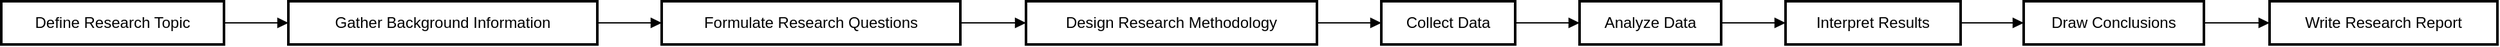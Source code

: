 <mxfile version="24.7.1" type="github">
  <diagram name="Page-1" id="l0VmbOukR-xUwD7H9Fnu">
    <mxGraphModel>
      <root>
        <mxCell id="0" />
        <mxCell id="1" parent="0" />
        <mxCell id="2" value="Define Research Topic" style="whiteSpace=wrap;strokeWidth=2;" vertex="1" parent="1">
          <mxGeometry width="173" height="34" as="geometry" />
        </mxCell>
        <mxCell id="3" value="Gather Background Information" style="whiteSpace=wrap;strokeWidth=2;" vertex="1" parent="1">
          <mxGeometry x="223" width="240" height="34" as="geometry" />
        </mxCell>
        <mxCell id="4" value="Formulate Research Questions" style="whiteSpace=wrap;strokeWidth=2;" vertex="1" parent="1">
          <mxGeometry x="513" width="232" height="34" as="geometry" />
        </mxCell>
        <mxCell id="5" value="Design Research Methodology" style="whiteSpace=wrap;strokeWidth=2;" vertex="1" parent="1">
          <mxGeometry x="796" width="226" height="34" as="geometry" />
        </mxCell>
        <mxCell id="6" value="Collect Data" style="whiteSpace=wrap;strokeWidth=2;" vertex="1" parent="1">
          <mxGeometry x="1072" width="104" height="34" as="geometry" />
        </mxCell>
        <mxCell id="7" value="Analyze Data" style="whiteSpace=wrap;strokeWidth=2;" vertex="1" parent="1">
          <mxGeometry x="1226" width="110" height="34" as="geometry" />
        </mxCell>
        <mxCell id="8" value="Interpret Results" style="whiteSpace=wrap;strokeWidth=2;" vertex="1" parent="1">
          <mxGeometry x="1386" width="136" height="34" as="geometry" />
        </mxCell>
        <mxCell id="9" value="Draw Conclusions" style="whiteSpace=wrap;strokeWidth=2;" vertex="1" parent="1">
          <mxGeometry x="1571" width="140" height="34" as="geometry" />
        </mxCell>
        <mxCell id="10" value="Write Research Report" style="whiteSpace=wrap;strokeWidth=2;" vertex="1" parent="1">
          <mxGeometry x="1762" width="177" height="34" as="geometry" />
        </mxCell>
        <mxCell id="11" value="" style="curved=1;startArrow=none;endArrow=block;exitX=1;exitY=0.5;entryX=0;entryY=0.5;" edge="1" parent="1" source="2" target="3">
          <mxGeometry relative="1" as="geometry">
            <Array as="points" />
          </mxGeometry>
        </mxCell>
        <mxCell id="12" value="" style="curved=1;startArrow=none;endArrow=block;exitX=1;exitY=0.5;entryX=0;entryY=0.5;" edge="1" parent="1" source="3" target="4">
          <mxGeometry relative="1" as="geometry">
            <Array as="points" />
          </mxGeometry>
        </mxCell>
        <mxCell id="13" value="" style="curved=1;startArrow=none;endArrow=block;exitX=1;exitY=0.5;entryX=0;entryY=0.5;" edge="1" parent="1" source="4" target="5">
          <mxGeometry relative="1" as="geometry">
            <Array as="points" />
          </mxGeometry>
        </mxCell>
        <mxCell id="14" value="" style="curved=1;startArrow=none;endArrow=block;exitX=1;exitY=0.5;entryX=0;entryY=0.5;" edge="1" parent="1" source="5" target="6">
          <mxGeometry relative="1" as="geometry">
            <Array as="points" />
          </mxGeometry>
        </mxCell>
        <mxCell id="15" value="" style="curved=1;startArrow=none;endArrow=block;exitX=1;exitY=0.5;entryX=0;entryY=0.5;" edge="1" parent="1" source="6" target="7">
          <mxGeometry relative="1" as="geometry">
            <Array as="points" />
          </mxGeometry>
        </mxCell>
        <mxCell id="16" value="" style="curved=1;startArrow=none;endArrow=block;exitX=1;exitY=0.5;entryX=0;entryY=0.5;" edge="1" parent="1" source="7" target="8">
          <mxGeometry relative="1" as="geometry">
            <Array as="points" />
          </mxGeometry>
        </mxCell>
        <mxCell id="17" value="" style="curved=1;startArrow=none;endArrow=block;exitX=0.99;exitY=0.5;entryX=0;entryY=0.5;" edge="1" parent="1" source="8" target="9">
          <mxGeometry relative="1" as="geometry">
            <Array as="points" />
          </mxGeometry>
        </mxCell>
        <mxCell id="18" value="" style="curved=1;startArrow=none;endArrow=block;exitX=1;exitY=0.5;entryX=0;entryY=0.5;" edge="1" parent="1" source="9" target="10">
          <mxGeometry relative="1" as="geometry">
            <Array as="points" />
          </mxGeometry>
        </mxCell>
      </root>
    </mxGraphModel>
  </diagram>
</mxfile>
